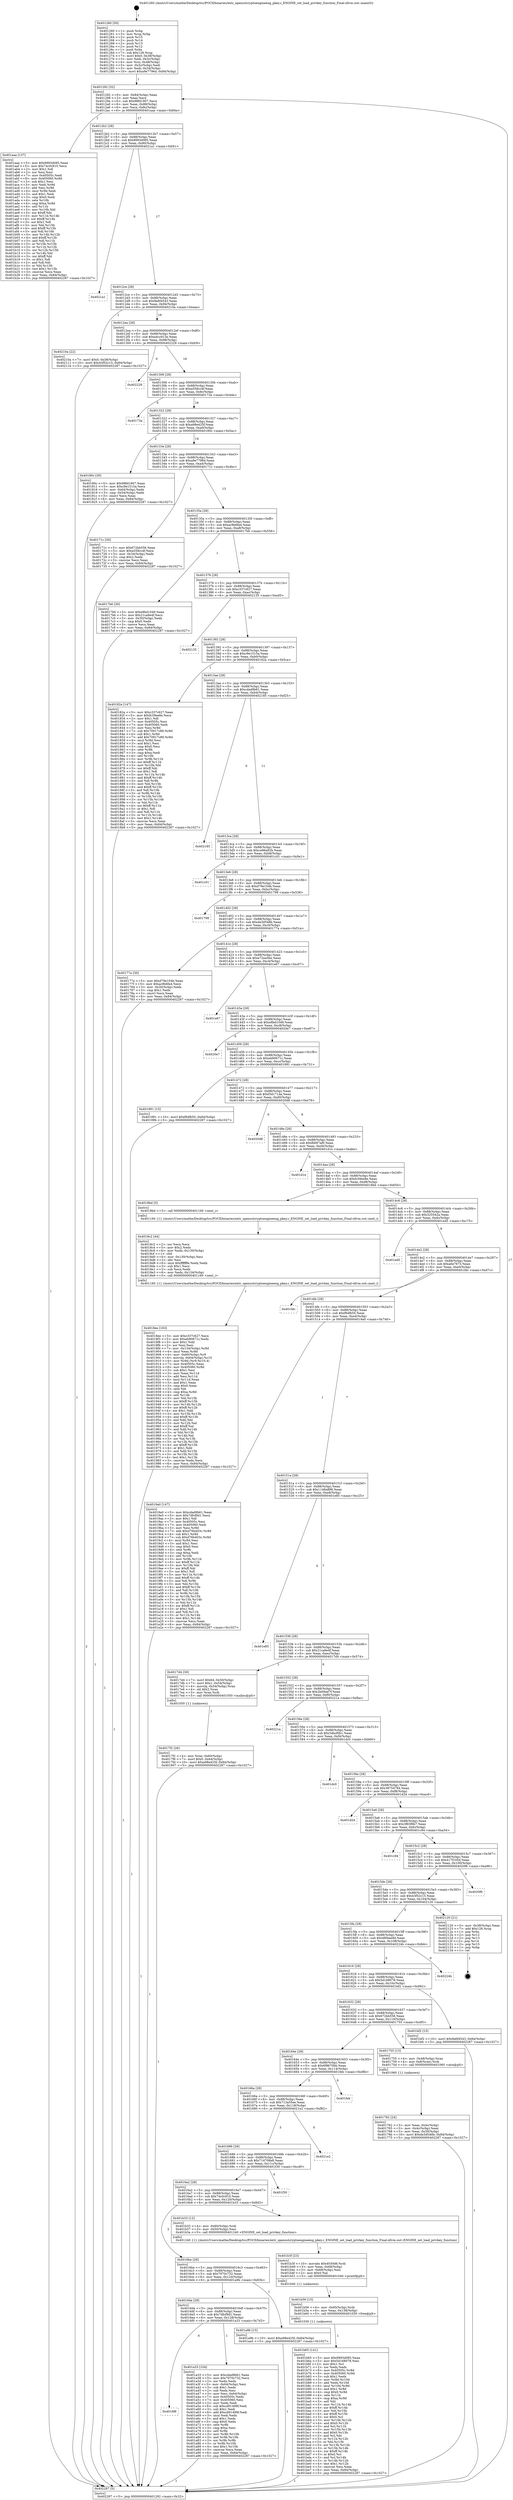 digraph "0x401260" {
  label = "0x401260 (/mnt/c/Users/mathe/Desktop/tcc/POCII/binaries/extr_opensslcryptoengineeng_pkey.c_ENGINE_set_load_privkey_function_Final-ollvm.out::main(0))"
  labelloc = "t"
  node[shape=record]

  Entry [label="",width=0.3,height=0.3,shape=circle,fillcolor=black,style=filled]
  "0x401292" [label="{
     0x401292 [32]\l
     | [instrs]\l
     &nbsp;&nbsp;0x401292 \<+6\>: mov -0x84(%rbp),%eax\l
     &nbsp;&nbsp;0x401298 \<+2\>: mov %eax,%ecx\l
     &nbsp;&nbsp;0x40129a \<+6\>: sub $0x98fd1907,%ecx\l
     &nbsp;&nbsp;0x4012a0 \<+6\>: mov %eax,-0x88(%rbp)\l
     &nbsp;&nbsp;0x4012a6 \<+6\>: mov %ecx,-0x8c(%rbp)\l
     &nbsp;&nbsp;0x4012ac \<+6\>: je 0000000000401aaa \<main+0x84a\>\l
  }"]
  "0x401aaa" [label="{
     0x401aaa [137]\l
     | [instrs]\l
     &nbsp;&nbsp;0x401aaa \<+5\>: mov $0x9993d085,%eax\l
     &nbsp;&nbsp;0x401aaf \<+5\>: mov $0x74c0c910,%ecx\l
     &nbsp;&nbsp;0x401ab4 \<+2\>: mov $0x1,%dl\l
     &nbsp;&nbsp;0x401ab6 \<+2\>: xor %esi,%esi\l
     &nbsp;&nbsp;0x401ab8 \<+7\>: mov 0x40505c,%edi\l
     &nbsp;&nbsp;0x401abf \<+8\>: mov 0x405060,%r8d\l
     &nbsp;&nbsp;0x401ac7 \<+3\>: sub $0x1,%esi\l
     &nbsp;&nbsp;0x401aca \<+3\>: mov %edi,%r9d\l
     &nbsp;&nbsp;0x401acd \<+3\>: add %esi,%r9d\l
     &nbsp;&nbsp;0x401ad0 \<+4\>: imul %r9d,%edi\l
     &nbsp;&nbsp;0x401ad4 \<+3\>: and $0x1,%edi\l
     &nbsp;&nbsp;0x401ad7 \<+3\>: cmp $0x0,%edi\l
     &nbsp;&nbsp;0x401ada \<+4\>: sete %r10b\l
     &nbsp;&nbsp;0x401ade \<+4\>: cmp $0xa,%r8d\l
     &nbsp;&nbsp;0x401ae2 \<+4\>: setl %r11b\l
     &nbsp;&nbsp;0x401ae6 \<+3\>: mov %r10b,%bl\l
     &nbsp;&nbsp;0x401ae9 \<+3\>: xor $0xff,%bl\l
     &nbsp;&nbsp;0x401aec \<+3\>: mov %r11b,%r14b\l
     &nbsp;&nbsp;0x401aef \<+4\>: xor $0xff,%r14b\l
     &nbsp;&nbsp;0x401af3 \<+3\>: xor $0x1,%dl\l
     &nbsp;&nbsp;0x401af6 \<+3\>: mov %bl,%r15b\l
     &nbsp;&nbsp;0x401af9 \<+4\>: and $0xff,%r15b\l
     &nbsp;&nbsp;0x401afd \<+3\>: and %dl,%r10b\l
     &nbsp;&nbsp;0x401b00 \<+3\>: mov %r14b,%r12b\l
     &nbsp;&nbsp;0x401b03 \<+4\>: and $0xff,%r12b\l
     &nbsp;&nbsp;0x401b07 \<+3\>: and %dl,%r11b\l
     &nbsp;&nbsp;0x401b0a \<+3\>: or %r10b,%r15b\l
     &nbsp;&nbsp;0x401b0d \<+3\>: or %r11b,%r12b\l
     &nbsp;&nbsp;0x401b10 \<+3\>: xor %r12b,%r15b\l
     &nbsp;&nbsp;0x401b13 \<+3\>: or %r14b,%bl\l
     &nbsp;&nbsp;0x401b16 \<+3\>: xor $0xff,%bl\l
     &nbsp;&nbsp;0x401b19 \<+3\>: or $0x1,%dl\l
     &nbsp;&nbsp;0x401b1c \<+2\>: and %dl,%bl\l
     &nbsp;&nbsp;0x401b1e \<+3\>: or %bl,%r15b\l
     &nbsp;&nbsp;0x401b21 \<+4\>: test $0x1,%r15b\l
     &nbsp;&nbsp;0x401b25 \<+3\>: cmovne %ecx,%eax\l
     &nbsp;&nbsp;0x401b28 \<+6\>: mov %eax,-0x84(%rbp)\l
     &nbsp;&nbsp;0x401b2e \<+5\>: jmp 0000000000402287 \<main+0x1027\>\l
  }"]
  "0x4012b2" [label="{
     0x4012b2 [28]\l
     | [instrs]\l
     &nbsp;&nbsp;0x4012b2 \<+5\>: jmp 00000000004012b7 \<main+0x57\>\l
     &nbsp;&nbsp;0x4012b7 \<+6\>: mov -0x88(%rbp),%eax\l
     &nbsp;&nbsp;0x4012bd \<+5\>: sub $0x9993d085,%eax\l
     &nbsp;&nbsp;0x4012c2 \<+6\>: mov %eax,-0x90(%rbp)\l
     &nbsp;&nbsp;0x4012c8 \<+6\>: je 00000000004021a1 \<main+0xf41\>\l
  }"]
  Exit [label="",width=0.3,height=0.3,shape=circle,fillcolor=black,style=filled,peripheries=2]
  "0x4021a1" [label="{
     0x4021a1\l
  }", style=dashed]
  "0x4012ce" [label="{
     0x4012ce [28]\l
     | [instrs]\l
     &nbsp;&nbsp;0x4012ce \<+5\>: jmp 00000000004012d3 \<main+0x73\>\l
     &nbsp;&nbsp;0x4012d3 \<+6\>: mov -0x88(%rbp),%eax\l
     &nbsp;&nbsp;0x4012d9 \<+5\>: sub $0x9a6f4543,%eax\l
     &nbsp;&nbsp;0x4012de \<+6\>: mov %eax,-0x94(%rbp)\l
     &nbsp;&nbsp;0x4012e4 \<+6\>: je 000000000040210a \<main+0xeaa\>\l
  }"]
  "0x401b65" [label="{
     0x401b65 [141]\l
     | [instrs]\l
     &nbsp;&nbsp;0x401b65 \<+5\>: mov $0x9993d085,%eax\l
     &nbsp;&nbsp;0x401b6a \<+5\>: mov $0x5d168078,%esi\l
     &nbsp;&nbsp;0x401b6f \<+2\>: mov $0x1,%cl\l
     &nbsp;&nbsp;0x401b71 \<+2\>: xor %edx,%edx\l
     &nbsp;&nbsp;0x401b73 \<+8\>: mov 0x40505c,%r8d\l
     &nbsp;&nbsp;0x401b7b \<+8\>: mov 0x405060,%r9d\l
     &nbsp;&nbsp;0x401b83 \<+3\>: sub $0x1,%edx\l
     &nbsp;&nbsp;0x401b86 \<+3\>: mov %r8d,%r10d\l
     &nbsp;&nbsp;0x401b89 \<+3\>: add %edx,%r10d\l
     &nbsp;&nbsp;0x401b8c \<+4\>: imul %r10d,%r8d\l
     &nbsp;&nbsp;0x401b90 \<+4\>: and $0x1,%r8d\l
     &nbsp;&nbsp;0x401b94 \<+4\>: cmp $0x0,%r8d\l
     &nbsp;&nbsp;0x401b98 \<+4\>: sete %r11b\l
     &nbsp;&nbsp;0x401b9c \<+4\>: cmp $0xa,%r9d\l
     &nbsp;&nbsp;0x401ba0 \<+3\>: setl %bl\l
     &nbsp;&nbsp;0x401ba3 \<+3\>: mov %r11b,%r14b\l
     &nbsp;&nbsp;0x401ba6 \<+4\>: xor $0xff,%r14b\l
     &nbsp;&nbsp;0x401baa \<+3\>: mov %bl,%r15b\l
     &nbsp;&nbsp;0x401bad \<+4\>: xor $0xff,%r15b\l
     &nbsp;&nbsp;0x401bb1 \<+3\>: xor $0x0,%cl\l
     &nbsp;&nbsp;0x401bb4 \<+3\>: mov %r14b,%r12b\l
     &nbsp;&nbsp;0x401bb7 \<+4\>: and $0x0,%r12b\l
     &nbsp;&nbsp;0x401bbb \<+3\>: and %cl,%r11b\l
     &nbsp;&nbsp;0x401bbe \<+3\>: mov %r15b,%r13b\l
     &nbsp;&nbsp;0x401bc1 \<+4\>: and $0x0,%r13b\l
     &nbsp;&nbsp;0x401bc5 \<+2\>: and %cl,%bl\l
     &nbsp;&nbsp;0x401bc7 \<+3\>: or %r11b,%r12b\l
     &nbsp;&nbsp;0x401bca \<+3\>: or %bl,%r13b\l
     &nbsp;&nbsp;0x401bcd \<+3\>: xor %r13b,%r12b\l
     &nbsp;&nbsp;0x401bd0 \<+3\>: or %r15b,%r14b\l
     &nbsp;&nbsp;0x401bd3 \<+4\>: xor $0xff,%r14b\l
     &nbsp;&nbsp;0x401bd7 \<+3\>: or $0x0,%cl\l
     &nbsp;&nbsp;0x401bda \<+3\>: and %cl,%r14b\l
     &nbsp;&nbsp;0x401bdd \<+3\>: or %r14b,%r12b\l
     &nbsp;&nbsp;0x401be0 \<+4\>: test $0x1,%r12b\l
     &nbsp;&nbsp;0x401be4 \<+3\>: cmovne %esi,%eax\l
     &nbsp;&nbsp;0x401be7 \<+6\>: mov %eax,-0x84(%rbp)\l
     &nbsp;&nbsp;0x401bed \<+5\>: jmp 0000000000402287 \<main+0x1027\>\l
  }"]
  "0x40210a" [label="{
     0x40210a [22]\l
     | [instrs]\l
     &nbsp;&nbsp;0x40210a \<+7\>: movl $0x0,-0x38(%rbp)\l
     &nbsp;&nbsp;0x402111 \<+10\>: movl $0x43f52c15,-0x84(%rbp)\l
     &nbsp;&nbsp;0x40211b \<+5\>: jmp 0000000000402287 \<main+0x1027\>\l
  }"]
  "0x4012ea" [label="{
     0x4012ea [28]\l
     | [instrs]\l
     &nbsp;&nbsp;0x4012ea \<+5\>: jmp 00000000004012ef \<main+0x8f\>\l
     &nbsp;&nbsp;0x4012ef \<+6\>: mov -0x88(%rbp),%eax\l
     &nbsp;&nbsp;0x4012f5 \<+5\>: sub $0xa4cc913e,%eax\l
     &nbsp;&nbsp;0x4012fa \<+6\>: mov %eax,-0x98(%rbp)\l
     &nbsp;&nbsp;0x401300 \<+6\>: je 0000000000402229 \<main+0xfc9\>\l
  }"]
  "0x401b56" [label="{
     0x401b56 [15]\l
     | [instrs]\l
     &nbsp;&nbsp;0x401b56 \<+4\>: mov -0x60(%rbp),%rdi\l
     &nbsp;&nbsp;0x401b5a \<+6\>: mov %eax,-0x138(%rbp)\l
     &nbsp;&nbsp;0x401b60 \<+5\>: call 0000000000401030 \<free@plt\>\l
     | [calls]\l
     &nbsp;&nbsp;0x401030 \{1\} (unknown)\l
  }"]
  "0x402229" [label="{
     0x402229\l
  }", style=dashed]
  "0x401306" [label="{
     0x401306 [28]\l
     | [instrs]\l
     &nbsp;&nbsp;0x401306 \<+5\>: jmp 000000000040130b \<main+0xab\>\l
     &nbsp;&nbsp;0x40130b \<+6\>: mov -0x88(%rbp),%eax\l
     &nbsp;&nbsp;0x401311 \<+5\>: sub $0xa558cc4f,%eax\l
     &nbsp;&nbsp;0x401316 \<+6\>: mov %eax,-0x9c(%rbp)\l
     &nbsp;&nbsp;0x40131c \<+6\>: je 000000000040173a \<main+0x4da\>\l
  }"]
  "0x401b3f" [label="{
     0x401b3f [23]\l
     | [instrs]\l
     &nbsp;&nbsp;0x401b3f \<+10\>: movabs $0x4030d6,%rdi\l
     &nbsp;&nbsp;0x401b49 \<+3\>: mov %eax,-0x68(%rbp)\l
     &nbsp;&nbsp;0x401b4c \<+3\>: mov -0x68(%rbp),%esi\l
     &nbsp;&nbsp;0x401b4f \<+2\>: mov $0x0,%al\l
     &nbsp;&nbsp;0x401b51 \<+5\>: call 0000000000401040 \<printf@plt\>\l
     | [calls]\l
     &nbsp;&nbsp;0x401040 \{1\} (unknown)\l
  }"]
  "0x40173a" [label="{
     0x40173a\l
  }", style=dashed]
  "0x401322" [label="{
     0x401322 [28]\l
     | [instrs]\l
     &nbsp;&nbsp;0x401322 \<+5\>: jmp 0000000000401327 \<main+0xc7\>\l
     &nbsp;&nbsp;0x401327 \<+6\>: mov -0x88(%rbp),%eax\l
     &nbsp;&nbsp;0x40132d \<+5\>: sub $0xa98e425f,%eax\l
     &nbsp;&nbsp;0x401332 \<+6\>: mov %eax,-0xa0(%rbp)\l
     &nbsp;&nbsp;0x401338 \<+6\>: je 000000000040180c \<main+0x5ac\>\l
  }"]
  "0x4016f6" [label="{
     0x4016f6\l
  }", style=dashed]
  "0x40180c" [label="{
     0x40180c [30]\l
     | [instrs]\l
     &nbsp;&nbsp;0x40180c \<+5\>: mov $0x98fd1907,%eax\l
     &nbsp;&nbsp;0x401811 \<+5\>: mov $0xc9e1515a,%ecx\l
     &nbsp;&nbsp;0x401816 \<+3\>: mov -0x64(%rbp),%edx\l
     &nbsp;&nbsp;0x401819 \<+3\>: cmp -0x54(%rbp),%edx\l
     &nbsp;&nbsp;0x40181c \<+3\>: cmovl %ecx,%eax\l
     &nbsp;&nbsp;0x40181f \<+6\>: mov %eax,-0x84(%rbp)\l
     &nbsp;&nbsp;0x401825 \<+5\>: jmp 0000000000402287 \<main+0x1027\>\l
  }"]
  "0x40133e" [label="{
     0x40133e [28]\l
     | [instrs]\l
     &nbsp;&nbsp;0x40133e \<+5\>: jmp 0000000000401343 \<main+0xe3\>\l
     &nbsp;&nbsp;0x401343 \<+6\>: mov -0x88(%rbp),%eax\l
     &nbsp;&nbsp;0x401349 \<+5\>: sub $0xa9e7796d,%eax\l
     &nbsp;&nbsp;0x40134e \<+6\>: mov %eax,-0xa4(%rbp)\l
     &nbsp;&nbsp;0x401354 \<+6\>: je 000000000040171c \<main+0x4bc\>\l
  }"]
  "0x401a33" [label="{
     0x401a33 [104]\l
     | [instrs]\l
     &nbsp;&nbsp;0x401a33 \<+5\>: mov $0xcdad9b61,%eax\l
     &nbsp;&nbsp;0x401a38 \<+5\>: mov $0x7970c732,%ecx\l
     &nbsp;&nbsp;0x401a3d \<+2\>: xor %edx,%edx\l
     &nbsp;&nbsp;0x401a3f \<+3\>: mov -0x64(%rbp),%esi\l
     &nbsp;&nbsp;0x401a42 \<+3\>: sub $0x1,%edx\l
     &nbsp;&nbsp;0x401a45 \<+2\>: sub %edx,%esi\l
     &nbsp;&nbsp;0x401a47 \<+3\>: mov %esi,-0x64(%rbp)\l
     &nbsp;&nbsp;0x401a4a \<+7\>: mov 0x40505c,%edx\l
     &nbsp;&nbsp;0x401a51 \<+7\>: mov 0x405060,%esi\l
     &nbsp;&nbsp;0x401a58 \<+2\>: mov %edx,%edi\l
     &nbsp;&nbsp;0x401a5a \<+6\>: sub $0xcd91499f,%edi\l
     &nbsp;&nbsp;0x401a60 \<+3\>: sub $0x1,%edi\l
     &nbsp;&nbsp;0x401a63 \<+6\>: add $0xcd91499f,%edi\l
     &nbsp;&nbsp;0x401a69 \<+3\>: imul %edi,%edx\l
     &nbsp;&nbsp;0x401a6c \<+3\>: and $0x1,%edx\l
     &nbsp;&nbsp;0x401a6f \<+3\>: cmp $0x0,%edx\l
     &nbsp;&nbsp;0x401a72 \<+4\>: sete %r8b\l
     &nbsp;&nbsp;0x401a76 \<+3\>: cmp $0xa,%esi\l
     &nbsp;&nbsp;0x401a79 \<+4\>: setl %r9b\l
     &nbsp;&nbsp;0x401a7d \<+3\>: mov %r8b,%r10b\l
     &nbsp;&nbsp;0x401a80 \<+3\>: and %r9b,%r10b\l
     &nbsp;&nbsp;0x401a83 \<+3\>: xor %r9b,%r8b\l
     &nbsp;&nbsp;0x401a86 \<+3\>: or %r8b,%r10b\l
     &nbsp;&nbsp;0x401a89 \<+4\>: test $0x1,%r10b\l
     &nbsp;&nbsp;0x401a8d \<+3\>: cmovne %ecx,%eax\l
     &nbsp;&nbsp;0x401a90 \<+6\>: mov %eax,-0x84(%rbp)\l
     &nbsp;&nbsp;0x401a96 \<+5\>: jmp 0000000000402287 \<main+0x1027\>\l
  }"]
  "0x40171c" [label="{
     0x40171c [30]\l
     | [instrs]\l
     &nbsp;&nbsp;0x40171c \<+5\>: mov $0x672bb556,%eax\l
     &nbsp;&nbsp;0x401721 \<+5\>: mov $0xa558cc4f,%ecx\l
     &nbsp;&nbsp;0x401726 \<+3\>: mov -0x34(%rbp),%edx\l
     &nbsp;&nbsp;0x401729 \<+3\>: cmp $0x2,%edx\l
     &nbsp;&nbsp;0x40172c \<+3\>: cmovne %ecx,%eax\l
     &nbsp;&nbsp;0x40172f \<+6\>: mov %eax,-0x84(%rbp)\l
     &nbsp;&nbsp;0x401735 \<+5\>: jmp 0000000000402287 \<main+0x1027\>\l
  }"]
  "0x40135a" [label="{
     0x40135a [28]\l
     | [instrs]\l
     &nbsp;&nbsp;0x40135a \<+5\>: jmp 000000000040135f \<main+0xff\>\l
     &nbsp;&nbsp;0x40135f \<+6\>: mov -0x88(%rbp),%eax\l
     &nbsp;&nbsp;0x401365 \<+5\>: sub $0xac9b6fa4,%eax\l
     &nbsp;&nbsp;0x40136a \<+6\>: mov %eax,-0xa8(%rbp)\l
     &nbsp;&nbsp;0x401370 \<+6\>: je 00000000004017b6 \<main+0x556\>\l
  }"]
  "0x402287" [label="{
     0x402287 [5]\l
     | [instrs]\l
     &nbsp;&nbsp;0x402287 \<+5\>: jmp 0000000000401292 \<main+0x32\>\l
  }"]
  "0x401260" [label="{
     0x401260 [50]\l
     | [instrs]\l
     &nbsp;&nbsp;0x401260 \<+1\>: push %rbp\l
     &nbsp;&nbsp;0x401261 \<+3\>: mov %rsp,%rbp\l
     &nbsp;&nbsp;0x401264 \<+2\>: push %r15\l
     &nbsp;&nbsp;0x401266 \<+2\>: push %r14\l
     &nbsp;&nbsp;0x401268 \<+2\>: push %r13\l
     &nbsp;&nbsp;0x40126a \<+2\>: push %r12\l
     &nbsp;&nbsp;0x40126c \<+1\>: push %rbx\l
     &nbsp;&nbsp;0x40126d \<+7\>: sub $0x128,%rsp\l
     &nbsp;&nbsp;0x401274 \<+7\>: movl $0x0,-0x38(%rbp)\l
     &nbsp;&nbsp;0x40127b \<+3\>: mov %edi,-0x3c(%rbp)\l
     &nbsp;&nbsp;0x40127e \<+4\>: mov %rsi,-0x48(%rbp)\l
     &nbsp;&nbsp;0x401282 \<+3\>: mov -0x3c(%rbp),%edi\l
     &nbsp;&nbsp;0x401285 \<+3\>: mov %edi,-0x34(%rbp)\l
     &nbsp;&nbsp;0x401288 \<+10\>: movl $0xa9e7796d,-0x84(%rbp)\l
  }"]
  "0x4016da" [label="{
     0x4016da [28]\l
     | [instrs]\l
     &nbsp;&nbsp;0x4016da \<+5\>: jmp 00000000004016df \<main+0x47f\>\l
     &nbsp;&nbsp;0x4016df \<+6\>: mov -0x88(%rbp),%eax\l
     &nbsp;&nbsp;0x4016e5 \<+5\>: sub $0x7dfcf9d1,%eax\l
     &nbsp;&nbsp;0x4016ea \<+6\>: mov %eax,-0x128(%rbp)\l
     &nbsp;&nbsp;0x4016f0 \<+6\>: je 0000000000401a33 \<main+0x7d3\>\l
  }"]
  "0x4017b6" [label="{
     0x4017b6 [30]\l
     | [instrs]\l
     &nbsp;&nbsp;0x4017b6 \<+5\>: mov $0xe8bd1049,%eax\l
     &nbsp;&nbsp;0x4017bb \<+5\>: mov $0x21ca9e4f,%ecx\l
     &nbsp;&nbsp;0x4017c0 \<+3\>: mov -0x30(%rbp),%edx\l
     &nbsp;&nbsp;0x4017c3 \<+3\>: cmp $0x0,%edx\l
     &nbsp;&nbsp;0x4017c6 \<+3\>: cmove %ecx,%eax\l
     &nbsp;&nbsp;0x4017c9 \<+6\>: mov %eax,-0x84(%rbp)\l
     &nbsp;&nbsp;0x4017cf \<+5\>: jmp 0000000000402287 \<main+0x1027\>\l
  }"]
  "0x401376" [label="{
     0x401376 [28]\l
     | [instrs]\l
     &nbsp;&nbsp;0x401376 \<+5\>: jmp 000000000040137b \<main+0x11b\>\l
     &nbsp;&nbsp;0x40137b \<+6\>: mov -0x88(%rbp),%eax\l
     &nbsp;&nbsp;0x401381 \<+5\>: sub $0xc337c627,%eax\l
     &nbsp;&nbsp;0x401386 \<+6\>: mov %eax,-0xac(%rbp)\l
     &nbsp;&nbsp;0x40138c \<+6\>: je 0000000000402135 \<main+0xed5\>\l
  }"]
  "0x401a9b" [label="{
     0x401a9b [15]\l
     | [instrs]\l
     &nbsp;&nbsp;0x401a9b \<+10\>: movl $0xa98e425f,-0x84(%rbp)\l
     &nbsp;&nbsp;0x401aa5 \<+5\>: jmp 0000000000402287 \<main+0x1027\>\l
  }"]
  "0x402135" [label="{
     0x402135\l
  }", style=dashed]
  "0x401392" [label="{
     0x401392 [28]\l
     | [instrs]\l
     &nbsp;&nbsp;0x401392 \<+5\>: jmp 0000000000401397 \<main+0x137\>\l
     &nbsp;&nbsp;0x401397 \<+6\>: mov -0x88(%rbp),%eax\l
     &nbsp;&nbsp;0x40139d \<+5\>: sub $0xc9e1515a,%eax\l
     &nbsp;&nbsp;0x4013a2 \<+6\>: mov %eax,-0xb0(%rbp)\l
     &nbsp;&nbsp;0x4013a8 \<+6\>: je 000000000040182a \<main+0x5ca\>\l
  }"]
  "0x4016be" [label="{
     0x4016be [28]\l
     | [instrs]\l
     &nbsp;&nbsp;0x4016be \<+5\>: jmp 00000000004016c3 \<main+0x463\>\l
     &nbsp;&nbsp;0x4016c3 \<+6\>: mov -0x88(%rbp),%eax\l
     &nbsp;&nbsp;0x4016c9 \<+5\>: sub $0x7970c732,%eax\l
     &nbsp;&nbsp;0x4016ce \<+6\>: mov %eax,-0x124(%rbp)\l
     &nbsp;&nbsp;0x4016d4 \<+6\>: je 0000000000401a9b \<main+0x83b\>\l
  }"]
  "0x40182a" [label="{
     0x40182a [147]\l
     | [instrs]\l
     &nbsp;&nbsp;0x40182a \<+5\>: mov $0xc337c627,%eax\l
     &nbsp;&nbsp;0x40182f \<+5\>: mov $0xfc39ee8e,%ecx\l
     &nbsp;&nbsp;0x401834 \<+2\>: mov $0x1,%dl\l
     &nbsp;&nbsp;0x401836 \<+7\>: mov 0x40505c,%esi\l
     &nbsp;&nbsp;0x40183d \<+7\>: mov 0x405060,%edi\l
     &nbsp;&nbsp;0x401844 \<+3\>: mov %esi,%r8d\l
     &nbsp;&nbsp;0x401847 \<+7\>: sub $0x70917c89,%r8d\l
     &nbsp;&nbsp;0x40184e \<+4\>: sub $0x1,%r8d\l
     &nbsp;&nbsp;0x401852 \<+7\>: add $0x70917c89,%r8d\l
     &nbsp;&nbsp;0x401859 \<+4\>: imul %r8d,%esi\l
     &nbsp;&nbsp;0x40185d \<+3\>: and $0x1,%esi\l
     &nbsp;&nbsp;0x401860 \<+3\>: cmp $0x0,%esi\l
     &nbsp;&nbsp;0x401863 \<+4\>: sete %r9b\l
     &nbsp;&nbsp;0x401867 \<+3\>: cmp $0xa,%edi\l
     &nbsp;&nbsp;0x40186a \<+4\>: setl %r10b\l
     &nbsp;&nbsp;0x40186e \<+3\>: mov %r9b,%r11b\l
     &nbsp;&nbsp;0x401871 \<+4\>: xor $0xff,%r11b\l
     &nbsp;&nbsp;0x401875 \<+3\>: mov %r10b,%bl\l
     &nbsp;&nbsp;0x401878 \<+3\>: xor $0xff,%bl\l
     &nbsp;&nbsp;0x40187b \<+3\>: xor $0x1,%dl\l
     &nbsp;&nbsp;0x40187e \<+3\>: mov %r11b,%r14b\l
     &nbsp;&nbsp;0x401881 \<+4\>: and $0xff,%r14b\l
     &nbsp;&nbsp;0x401885 \<+3\>: and %dl,%r9b\l
     &nbsp;&nbsp;0x401888 \<+3\>: mov %bl,%r15b\l
     &nbsp;&nbsp;0x40188b \<+4\>: and $0xff,%r15b\l
     &nbsp;&nbsp;0x40188f \<+3\>: and %dl,%r10b\l
     &nbsp;&nbsp;0x401892 \<+3\>: or %r9b,%r14b\l
     &nbsp;&nbsp;0x401895 \<+3\>: or %r10b,%r15b\l
     &nbsp;&nbsp;0x401898 \<+3\>: xor %r15b,%r14b\l
     &nbsp;&nbsp;0x40189b \<+3\>: or %bl,%r11b\l
     &nbsp;&nbsp;0x40189e \<+4\>: xor $0xff,%r11b\l
     &nbsp;&nbsp;0x4018a2 \<+3\>: or $0x1,%dl\l
     &nbsp;&nbsp;0x4018a5 \<+3\>: and %dl,%r11b\l
     &nbsp;&nbsp;0x4018a8 \<+3\>: or %r11b,%r14b\l
     &nbsp;&nbsp;0x4018ab \<+4\>: test $0x1,%r14b\l
     &nbsp;&nbsp;0x4018af \<+3\>: cmovne %ecx,%eax\l
     &nbsp;&nbsp;0x4018b2 \<+6\>: mov %eax,-0x84(%rbp)\l
     &nbsp;&nbsp;0x4018b8 \<+5\>: jmp 0000000000402287 \<main+0x1027\>\l
  }"]
  "0x4013ae" [label="{
     0x4013ae [28]\l
     | [instrs]\l
     &nbsp;&nbsp;0x4013ae \<+5\>: jmp 00000000004013b3 \<main+0x153\>\l
     &nbsp;&nbsp;0x4013b3 \<+6\>: mov -0x88(%rbp),%eax\l
     &nbsp;&nbsp;0x4013b9 \<+5\>: sub $0xcdad9b61,%eax\l
     &nbsp;&nbsp;0x4013be \<+6\>: mov %eax,-0xb4(%rbp)\l
     &nbsp;&nbsp;0x4013c4 \<+6\>: je 0000000000402185 \<main+0xf25\>\l
  }"]
  "0x401b33" [label="{
     0x401b33 [12]\l
     | [instrs]\l
     &nbsp;&nbsp;0x401b33 \<+4\>: mov -0x60(%rbp),%rdi\l
     &nbsp;&nbsp;0x401b37 \<+3\>: mov -0x50(%rbp),%esi\l
     &nbsp;&nbsp;0x401b3a \<+5\>: call 0000000000401240 \<ENGINE_set_load_privkey_function\>\l
     | [calls]\l
     &nbsp;&nbsp;0x401240 \{1\} (/mnt/c/Users/mathe/Desktop/tcc/POCII/binaries/extr_opensslcryptoengineeng_pkey.c_ENGINE_set_load_privkey_function_Final-ollvm.out::ENGINE_set_load_privkey_function)\l
  }"]
  "0x402185" [label="{
     0x402185\l
  }", style=dashed]
  "0x4013ca" [label="{
     0x4013ca [28]\l
     | [instrs]\l
     &nbsp;&nbsp;0x4013ca \<+5\>: jmp 00000000004013cf \<main+0x16f\>\l
     &nbsp;&nbsp;0x4013cf \<+6\>: mov -0x88(%rbp),%eax\l
     &nbsp;&nbsp;0x4013d5 \<+5\>: sub $0xce86a92b,%eax\l
     &nbsp;&nbsp;0x4013da \<+6\>: mov %eax,-0xb8(%rbp)\l
     &nbsp;&nbsp;0x4013e0 \<+6\>: je 0000000000401c01 \<main+0x9a1\>\l
  }"]
  "0x4016a2" [label="{
     0x4016a2 [28]\l
     | [instrs]\l
     &nbsp;&nbsp;0x4016a2 \<+5\>: jmp 00000000004016a7 \<main+0x447\>\l
     &nbsp;&nbsp;0x4016a7 \<+6\>: mov -0x88(%rbp),%eax\l
     &nbsp;&nbsp;0x4016ad \<+5\>: sub $0x74c0c910,%eax\l
     &nbsp;&nbsp;0x4016b2 \<+6\>: mov %eax,-0x120(%rbp)\l
     &nbsp;&nbsp;0x4016b8 \<+6\>: je 0000000000401b33 \<main+0x8d3\>\l
  }"]
  "0x401c01" [label="{
     0x401c01\l
  }", style=dashed]
  "0x4013e6" [label="{
     0x4013e6 [28]\l
     | [instrs]\l
     &nbsp;&nbsp;0x4013e6 \<+5\>: jmp 00000000004013eb \<main+0x18b\>\l
     &nbsp;&nbsp;0x4013eb \<+6\>: mov -0x88(%rbp),%eax\l
     &nbsp;&nbsp;0x4013f1 \<+5\>: sub $0xd79e104b,%eax\l
     &nbsp;&nbsp;0x4013f6 \<+6\>: mov %eax,-0xbc(%rbp)\l
     &nbsp;&nbsp;0x4013fc \<+6\>: je 0000000000401798 \<main+0x538\>\l
  }"]
  "0x401f30" [label="{
     0x401f30\l
  }", style=dashed]
  "0x401798" [label="{
     0x401798\l
  }", style=dashed]
  "0x401402" [label="{
     0x401402 [28]\l
     | [instrs]\l
     &nbsp;&nbsp;0x401402 \<+5\>: jmp 0000000000401407 \<main+0x1a7\>\l
     &nbsp;&nbsp;0x401407 \<+6\>: mov -0x88(%rbp),%eax\l
     &nbsp;&nbsp;0x40140d \<+5\>: sub $0xde3d548b,%eax\l
     &nbsp;&nbsp;0x401412 \<+6\>: mov %eax,-0xc0(%rbp)\l
     &nbsp;&nbsp;0x401418 \<+6\>: je 000000000040177a \<main+0x51a\>\l
  }"]
  "0x401686" [label="{
     0x401686 [28]\l
     | [instrs]\l
     &nbsp;&nbsp;0x401686 \<+5\>: jmp 000000000040168b \<main+0x42b\>\l
     &nbsp;&nbsp;0x40168b \<+6\>: mov -0x88(%rbp),%eax\l
     &nbsp;&nbsp;0x401691 \<+5\>: sub $0x714708a8,%eax\l
     &nbsp;&nbsp;0x401696 \<+6\>: mov %eax,-0x11c(%rbp)\l
     &nbsp;&nbsp;0x40169c \<+6\>: je 0000000000401f30 \<main+0xcd0\>\l
  }"]
  "0x40177a" [label="{
     0x40177a [30]\l
     | [instrs]\l
     &nbsp;&nbsp;0x40177a \<+5\>: mov $0xd79e104b,%eax\l
     &nbsp;&nbsp;0x40177f \<+5\>: mov $0xac9b6fa4,%ecx\l
     &nbsp;&nbsp;0x401784 \<+3\>: mov -0x30(%rbp),%edx\l
     &nbsp;&nbsp;0x401787 \<+3\>: cmp $0x1,%edx\l
     &nbsp;&nbsp;0x40178a \<+3\>: cmovl %ecx,%eax\l
     &nbsp;&nbsp;0x40178d \<+6\>: mov %eax,-0x84(%rbp)\l
     &nbsp;&nbsp;0x401793 \<+5\>: jmp 0000000000402287 \<main+0x1027\>\l
  }"]
  "0x40141e" [label="{
     0x40141e [28]\l
     | [instrs]\l
     &nbsp;&nbsp;0x40141e \<+5\>: jmp 0000000000401423 \<main+0x1c3\>\l
     &nbsp;&nbsp;0x401423 \<+6\>: mov -0x88(%rbp),%eax\l
     &nbsp;&nbsp;0x401429 \<+5\>: sub $0xe72ea5be,%eax\l
     &nbsp;&nbsp;0x40142e \<+6\>: mov %eax,-0xc4(%rbp)\l
     &nbsp;&nbsp;0x401434 \<+6\>: je 0000000000401e67 \<main+0xc07\>\l
  }"]
  "0x4021e2" [label="{
     0x4021e2\l
  }", style=dashed]
  "0x401e67" [label="{
     0x401e67\l
  }", style=dashed]
  "0x40143a" [label="{
     0x40143a [28]\l
     | [instrs]\l
     &nbsp;&nbsp;0x40143a \<+5\>: jmp 000000000040143f \<main+0x1df\>\l
     &nbsp;&nbsp;0x40143f \<+6\>: mov -0x88(%rbp),%eax\l
     &nbsp;&nbsp;0x401445 \<+5\>: sub $0xe8bd1049,%eax\l
     &nbsp;&nbsp;0x40144a \<+6\>: mov %eax,-0xc8(%rbp)\l
     &nbsp;&nbsp;0x401450 \<+6\>: je 00000000004020e7 \<main+0xe87\>\l
  }"]
  "0x40166a" [label="{
     0x40166a [28]\l
     | [instrs]\l
     &nbsp;&nbsp;0x40166a \<+5\>: jmp 000000000040166f \<main+0x40f\>\l
     &nbsp;&nbsp;0x40166f \<+6\>: mov -0x88(%rbp),%eax\l
     &nbsp;&nbsp;0x401675 \<+5\>: sub $0x713a55ee,%eax\l
     &nbsp;&nbsp;0x40167a \<+6\>: mov %eax,-0x118(%rbp)\l
     &nbsp;&nbsp;0x401680 \<+6\>: je 00000000004021e2 \<main+0xf82\>\l
  }"]
  "0x4020e7" [label="{
     0x4020e7\l
  }", style=dashed]
  "0x401456" [label="{
     0x401456 [28]\l
     | [instrs]\l
     &nbsp;&nbsp;0x401456 \<+5\>: jmp 000000000040145b \<main+0x1fb\>\l
     &nbsp;&nbsp;0x40145b \<+6\>: mov -0x88(%rbp),%eax\l
     &nbsp;&nbsp;0x401461 \<+5\>: sub $0xeb90671c,%eax\l
     &nbsp;&nbsp;0x401466 \<+6\>: mov %eax,-0xcc(%rbp)\l
     &nbsp;&nbsp;0x40146c \<+6\>: je 0000000000401991 \<main+0x731\>\l
  }"]
  "0x401feb" [label="{
     0x401feb\l
  }", style=dashed]
  "0x401991" [label="{
     0x401991 [15]\l
     | [instrs]\l
     &nbsp;&nbsp;0x401991 \<+10\>: movl $0xf84fb50,-0x84(%rbp)\l
     &nbsp;&nbsp;0x40199b \<+5\>: jmp 0000000000402287 \<main+0x1027\>\l
  }"]
  "0x401472" [label="{
     0x401472 [28]\l
     | [instrs]\l
     &nbsp;&nbsp;0x401472 \<+5\>: jmp 0000000000401477 \<main+0x217\>\l
     &nbsp;&nbsp;0x401477 \<+6\>: mov -0x88(%rbp),%eax\l
     &nbsp;&nbsp;0x40147d \<+5\>: sub $0xf3d171da,%eax\l
     &nbsp;&nbsp;0x401482 \<+6\>: mov %eax,-0xd0(%rbp)\l
     &nbsp;&nbsp;0x401488 \<+6\>: je 00000000004020d8 \<main+0xe78\>\l
  }"]
  "0x4018ee" [label="{
     0x4018ee [163]\l
     | [instrs]\l
     &nbsp;&nbsp;0x4018ee \<+5\>: mov $0xc337c627,%ecx\l
     &nbsp;&nbsp;0x4018f3 \<+5\>: mov $0xeb90671c,%edx\l
     &nbsp;&nbsp;0x4018f8 \<+3\>: mov $0x1,%dil\l
     &nbsp;&nbsp;0x4018fb \<+2\>: xor %esi,%esi\l
     &nbsp;&nbsp;0x4018fd \<+7\>: mov -0x134(%rbp),%r8d\l
     &nbsp;&nbsp;0x401904 \<+4\>: imul %eax,%r8d\l
     &nbsp;&nbsp;0x401908 \<+4\>: mov -0x60(%rbp),%r9\l
     &nbsp;&nbsp;0x40190c \<+4\>: movslq -0x64(%rbp),%r10\l
     &nbsp;&nbsp;0x401910 \<+4\>: mov %r8d,(%r9,%r10,4)\l
     &nbsp;&nbsp;0x401914 \<+7\>: mov 0x40505c,%eax\l
     &nbsp;&nbsp;0x40191b \<+8\>: mov 0x405060,%r8d\l
     &nbsp;&nbsp;0x401923 \<+3\>: sub $0x1,%esi\l
     &nbsp;&nbsp;0x401926 \<+3\>: mov %eax,%r11d\l
     &nbsp;&nbsp;0x401929 \<+3\>: add %esi,%r11d\l
     &nbsp;&nbsp;0x40192c \<+4\>: imul %r11d,%eax\l
     &nbsp;&nbsp;0x401930 \<+3\>: and $0x1,%eax\l
     &nbsp;&nbsp;0x401933 \<+3\>: cmp $0x0,%eax\l
     &nbsp;&nbsp;0x401936 \<+3\>: sete %bl\l
     &nbsp;&nbsp;0x401939 \<+4\>: cmp $0xa,%r8d\l
     &nbsp;&nbsp;0x40193d \<+4\>: setl %r14b\l
     &nbsp;&nbsp;0x401941 \<+3\>: mov %bl,%r15b\l
     &nbsp;&nbsp;0x401944 \<+4\>: xor $0xff,%r15b\l
     &nbsp;&nbsp;0x401948 \<+3\>: mov %r14b,%r12b\l
     &nbsp;&nbsp;0x40194b \<+4\>: xor $0xff,%r12b\l
     &nbsp;&nbsp;0x40194f \<+4\>: xor $0x1,%dil\l
     &nbsp;&nbsp;0x401953 \<+3\>: mov %r15b,%r13b\l
     &nbsp;&nbsp;0x401956 \<+4\>: and $0xff,%r13b\l
     &nbsp;&nbsp;0x40195a \<+3\>: and %dil,%bl\l
     &nbsp;&nbsp;0x40195d \<+3\>: mov %r12b,%al\l
     &nbsp;&nbsp;0x401960 \<+2\>: and $0xff,%al\l
     &nbsp;&nbsp;0x401962 \<+3\>: and %dil,%r14b\l
     &nbsp;&nbsp;0x401965 \<+3\>: or %bl,%r13b\l
     &nbsp;&nbsp;0x401968 \<+3\>: or %r14b,%al\l
     &nbsp;&nbsp;0x40196b \<+3\>: xor %al,%r13b\l
     &nbsp;&nbsp;0x40196e \<+3\>: or %r12b,%r15b\l
     &nbsp;&nbsp;0x401971 \<+4\>: xor $0xff,%r15b\l
     &nbsp;&nbsp;0x401975 \<+4\>: or $0x1,%dil\l
     &nbsp;&nbsp;0x401979 \<+3\>: and %dil,%r15b\l
     &nbsp;&nbsp;0x40197c \<+3\>: or %r15b,%r13b\l
     &nbsp;&nbsp;0x40197f \<+4\>: test $0x1,%r13b\l
     &nbsp;&nbsp;0x401983 \<+3\>: cmovne %edx,%ecx\l
     &nbsp;&nbsp;0x401986 \<+6\>: mov %ecx,-0x84(%rbp)\l
     &nbsp;&nbsp;0x40198c \<+5\>: jmp 0000000000402287 \<main+0x1027\>\l
  }"]
  "0x4020d8" [label="{
     0x4020d8\l
  }", style=dashed]
  "0x40148e" [label="{
     0x40148e [28]\l
     | [instrs]\l
     &nbsp;&nbsp;0x40148e \<+5\>: jmp 0000000000401493 \<main+0x233\>\l
     &nbsp;&nbsp;0x401493 \<+6\>: mov -0x88(%rbp),%eax\l
     &nbsp;&nbsp;0x401499 \<+5\>: sub $0xfb697af0,%eax\l
     &nbsp;&nbsp;0x40149e \<+6\>: mov %eax,-0xd4(%rbp)\l
     &nbsp;&nbsp;0x4014a4 \<+6\>: je 0000000000401d1e \<main+0xabe\>\l
  }"]
  "0x4018c2" [label="{
     0x4018c2 [44]\l
     | [instrs]\l
     &nbsp;&nbsp;0x4018c2 \<+2\>: xor %ecx,%ecx\l
     &nbsp;&nbsp;0x4018c4 \<+5\>: mov $0x2,%edx\l
     &nbsp;&nbsp;0x4018c9 \<+6\>: mov %edx,-0x130(%rbp)\l
     &nbsp;&nbsp;0x4018cf \<+1\>: cltd\l
     &nbsp;&nbsp;0x4018d0 \<+6\>: mov -0x130(%rbp),%esi\l
     &nbsp;&nbsp;0x4018d6 \<+2\>: idiv %esi\l
     &nbsp;&nbsp;0x4018d8 \<+6\>: imul $0xfffffffe,%edx,%edx\l
     &nbsp;&nbsp;0x4018de \<+3\>: sub $0x1,%ecx\l
     &nbsp;&nbsp;0x4018e1 \<+2\>: sub %ecx,%edx\l
     &nbsp;&nbsp;0x4018e3 \<+6\>: mov %edx,-0x134(%rbp)\l
     &nbsp;&nbsp;0x4018e9 \<+5\>: call 0000000000401160 \<next_i\>\l
     | [calls]\l
     &nbsp;&nbsp;0x401160 \{1\} (/mnt/c/Users/mathe/Desktop/tcc/POCII/binaries/extr_opensslcryptoengineeng_pkey.c_ENGINE_set_load_privkey_function_Final-ollvm.out::next_i)\l
  }"]
  "0x401d1e" [label="{
     0x401d1e\l
  }", style=dashed]
  "0x4014aa" [label="{
     0x4014aa [28]\l
     | [instrs]\l
     &nbsp;&nbsp;0x4014aa \<+5\>: jmp 00000000004014af \<main+0x24f\>\l
     &nbsp;&nbsp;0x4014af \<+6\>: mov -0x88(%rbp),%eax\l
     &nbsp;&nbsp;0x4014b5 \<+5\>: sub $0xfc39ee8e,%eax\l
     &nbsp;&nbsp;0x4014ba \<+6\>: mov %eax,-0xd8(%rbp)\l
     &nbsp;&nbsp;0x4014c0 \<+6\>: je 00000000004018bd \<main+0x65d\>\l
  }"]
  "0x4017f2" [label="{
     0x4017f2 [26]\l
     | [instrs]\l
     &nbsp;&nbsp;0x4017f2 \<+4\>: mov %rax,-0x60(%rbp)\l
     &nbsp;&nbsp;0x4017f6 \<+7\>: movl $0x0,-0x64(%rbp)\l
     &nbsp;&nbsp;0x4017fd \<+10\>: movl $0xa98e425f,-0x84(%rbp)\l
     &nbsp;&nbsp;0x401807 \<+5\>: jmp 0000000000402287 \<main+0x1027\>\l
  }"]
  "0x4018bd" [label="{
     0x4018bd [5]\l
     | [instrs]\l
     &nbsp;&nbsp;0x4018bd \<+5\>: call 0000000000401160 \<next_i\>\l
     | [calls]\l
     &nbsp;&nbsp;0x401160 \{1\} (/mnt/c/Users/mathe/Desktop/tcc/POCII/binaries/extr_opensslcryptoengineeng_pkey.c_ENGINE_set_load_privkey_function_Final-ollvm.out::next_i)\l
  }"]
  "0x4014c6" [label="{
     0x4014c6 [28]\l
     | [instrs]\l
     &nbsp;&nbsp;0x4014c6 \<+5\>: jmp 00000000004014cb \<main+0x26b\>\l
     &nbsp;&nbsp;0x4014cb \<+6\>: mov -0x88(%rbp),%eax\l
     &nbsp;&nbsp;0x4014d1 \<+5\>: sub $0x325542a,%eax\l
     &nbsp;&nbsp;0x4014d6 \<+6\>: mov %eax,-0xdc(%rbp)\l
     &nbsp;&nbsp;0x4014dc \<+6\>: je 0000000000401ed5 \<main+0xc75\>\l
  }"]
  "0x401762" [label="{
     0x401762 [24]\l
     | [instrs]\l
     &nbsp;&nbsp;0x401762 \<+3\>: mov %eax,-0x4c(%rbp)\l
     &nbsp;&nbsp;0x401765 \<+3\>: mov -0x4c(%rbp),%eax\l
     &nbsp;&nbsp;0x401768 \<+3\>: mov %eax,-0x30(%rbp)\l
     &nbsp;&nbsp;0x40176b \<+10\>: movl $0xde3d548b,-0x84(%rbp)\l
     &nbsp;&nbsp;0x401775 \<+5\>: jmp 0000000000402287 \<main+0x1027\>\l
  }"]
  "0x401ed5" [label="{
     0x401ed5\l
  }", style=dashed]
  "0x4014e2" [label="{
     0x4014e2 [28]\l
     | [instrs]\l
     &nbsp;&nbsp;0x4014e2 \<+5\>: jmp 00000000004014e7 \<main+0x287\>\l
     &nbsp;&nbsp;0x4014e7 \<+6\>: mov -0x88(%rbp),%eax\l
     &nbsp;&nbsp;0x4014ed \<+5\>: sub $0xa6e7673,%eax\l
     &nbsp;&nbsp;0x4014f2 \<+6\>: mov %eax,-0xe0(%rbp)\l
     &nbsp;&nbsp;0x4014f8 \<+6\>: je 0000000000401fdc \<main+0xd7c\>\l
  }"]
  "0x40164e" [label="{
     0x40164e [28]\l
     | [instrs]\l
     &nbsp;&nbsp;0x40164e \<+5\>: jmp 0000000000401653 \<main+0x3f3\>\l
     &nbsp;&nbsp;0x401653 \<+6\>: mov -0x88(%rbp),%eax\l
     &nbsp;&nbsp;0x401659 \<+5\>: sub $0x6f8670bb,%eax\l
     &nbsp;&nbsp;0x40165e \<+6\>: mov %eax,-0x114(%rbp)\l
     &nbsp;&nbsp;0x401664 \<+6\>: je 0000000000401feb \<main+0xd8b\>\l
  }"]
  "0x401fdc" [label="{
     0x401fdc\l
  }", style=dashed]
  "0x4014fe" [label="{
     0x4014fe [28]\l
     | [instrs]\l
     &nbsp;&nbsp;0x4014fe \<+5\>: jmp 0000000000401503 \<main+0x2a3\>\l
     &nbsp;&nbsp;0x401503 \<+6\>: mov -0x88(%rbp),%eax\l
     &nbsp;&nbsp;0x401509 \<+5\>: sub $0xf84fb50,%eax\l
     &nbsp;&nbsp;0x40150e \<+6\>: mov %eax,-0xe4(%rbp)\l
     &nbsp;&nbsp;0x401514 \<+6\>: je 00000000004019a0 \<main+0x740\>\l
  }"]
  "0x401755" [label="{
     0x401755 [13]\l
     | [instrs]\l
     &nbsp;&nbsp;0x401755 \<+4\>: mov -0x48(%rbp),%rax\l
     &nbsp;&nbsp;0x401759 \<+4\>: mov 0x8(%rax),%rdi\l
     &nbsp;&nbsp;0x40175d \<+5\>: call 0000000000401060 \<atoi@plt\>\l
     | [calls]\l
     &nbsp;&nbsp;0x401060 \{1\} (unknown)\l
  }"]
  "0x4019a0" [label="{
     0x4019a0 [147]\l
     | [instrs]\l
     &nbsp;&nbsp;0x4019a0 \<+5\>: mov $0xcdad9b61,%eax\l
     &nbsp;&nbsp;0x4019a5 \<+5\>: mov $0x7dfcf9d1,%ecx\l
     &nbsp;&nbsp;0x4019aa \<+2\>: mov $0x1,%dl\l
     &nbsp;&nbsp;0x4019ac \<+7\>: mov 0x40505c,%esi\l
     &nbsp;&nbsp;0x4019b3 \<+7\>: mov 0x405060,%edi\l
     &nbsp;&nbsp;0x4019ba \<+3\>: mov %esi,%r8d\l
     &nbsp;&nbsp;0x4019bd \<+7\>: add $0xd76b403c,%r8d\l
     &nbsp;&nbsp;0x4019c4 \<+4\>: sub $0x1,%r8d\l
     &nbsp;&nbsp;0x4019c8 \<+7\>: sub $0xd76b403c,%r8d\l
     &nbsp;&nbsp;0x4019cf \<+4\>: imul %r8d,%esi\l
     &nbsp;&nbsp;0x4019d3 \<+3\>: and $0x1,%esi\l
     &nbsp;&nbsp;0x4019d6 \<+3\>: cmp $0x0,%esi\l
     &nbsp;&nbsp;0x4019d9 \<+4\>: sete %r9b\l
     &nbsp;&nbsp;0x4019dd \<+3\>: cmp $0xa,%edi\l
     &nbsp;&nbsp;0x4019e0 \<+4\>: setl %r10b\l
     &nbsp;&nbsp;0x4019e4 \<+3\>: mov %r9b,%r11b\l
     &nbsp;&nbsp;0x4019e7 \<+4\>: xor $0xff,%r11b\l
     &nbsp;&nbsp;0x4019eb \<+3\>: mov %r10b,%bl\l
     &nbsp;&nbsp;0x4019ee \<+3\>: xor $0xff,%bl\l
     &nbsp;&nbsp;0x4019f1 \<+3\>: xor $0x1,%dl\l
     &nbsp;&nbsp;0x4019f4 \<+3\>: mov %r11b,%r14b\l
     &nbsp;&nbsp;0x4019f7 \<+4\>: and $0xff,%r14b\l
     &nbsp;&nbsp;0x4019fb \<+3\>: and %dl,%r9b\l
     &nbsp;&nbsp;0x4019fe \<+3\>: mov %bl,%r15b\l
     &nbsp;&nbsp;0x401a01 \<+4\>: and $0xff,%r15b\l
     &nbsp;&nbsp;0x401a05 \<+3\>: and %dl,%r10b\l
     &nbsp;&nbsp;0x401a08 \<+3\>: or %r9b,%r14b\l
     &nbsp;&nbsp;0x401a0b \<+3\>: or %r10b,%r15b\l
     &nbsp;&nbsp;0x401a0e \<+3\>: xor %r15b,%r14b\l
     &nbsp;&nbsp;0x401a11 \<+3\>: or %bl,%r11b\l
     &nbsp;&nbsp;0x401a14 \<+4\>: xor $0xff,%r11b\l
     &nbsp;&nbsp;0x401a18 \<+3\>: or $0x1,%dl\l
     &nbsp;&nbsp;0x401a1b \<+3\>: and %dl,%r11b\l
     &nbsp;&nbsp;0x401a1e \<+3\>: or %r11b,%r14b\l
     &nbsp;&nbsp;0x401a21 \<+4\>: test $0x1,%r14b\l
     &nbsp;&nbsp;0x401a25 \<+3\>: cmovne %ecx,%eax\l
     &nbsp;&nbsp;0x401a28 \<+6\>: mov %eax,-0x84(%rbp)\l
     &nbsp;&nbsp;0x401a2e \<+5\>: jmp 0000000000402287 \<main+0x1027\>\l
  }"]
  "0x40151a" [label="{
     0x40151a [28]\l
     | [instrs]\l
     &nbsp;&nbsp;0x40151a \<+5\>: jmp 000000000040151f \<main+0x2bf\>\l
     &nbsp;&nbsp;0x40151f \<+6\>: mov -0x88(%rbp),%eax\l
     &nbsp;&nbsp;0x401525 \<+5\>: sub $0x1148a888,%eax\l
     &nbsp;&nbsp;0x40152a \<+6\>: mov %eax,-0xe8(%rbp)\l
     &nbsp;&nbsp;0x401530 \<+6\>: je 0000000000401e85 \<main+0xc25\>\l
  }"]
  "0x401632" [label="{
     0x401632 [28]\l
     | [instrs]\l
     &nbsp;&nbsp;0x401632 \<+5\>: jmp 0000000000401637 \<main+0x3d7\>\l
     &nbsp;&nbsp;0x401637 \<+6\>: mov -0x88(%rbp),%eax\l
     &nbsp;&nbsp;0x40163d \<+5\>: sub $0x672bb556,%eax\l
     &nbsp;&nbsp;0x401642 \<+6\>: mov %eax,-0x110(%rbp)\l
     &nbsp;&nbsp;0x401648 \<+6\>: je 0000000000401755 \<main+0x4f5\>\l
  }"]
  "0x401e85" [label="{
     0x401e85\l
  }", style=dashed]
  "0x401536" [label="{
     0x401536 [28]\l
     | [instrs]\l
     &nbsp;&nbsp;0x401536 \<+5\>: jmp 000000000040153b \<main+0x2db\>\l
     &nbsp;&nbsp;0x40153b \<+6\>: mov -0x88(%rbp),%eax\l
     &nbsp;&nbsp;0x401541 \<+5\>: sub $0x21ca9e4f,%eax\l
     &nbsp;&nbsp;0x401546 \<+6\>: mov %eax,-0xec(%rbp)\l
     &nbsp;&nbsp;0x40154c \<+6\>: je 00000000004017d4 \<main+0x574\>\l
  }"]
  "0x401bf2" [label="{
     0x401bf2 [15]\l
     | [instrs]\l
     &nbsp;&nbsp;0x401bf2 \<+10\>: movl $0x9a6f4543,-0x84(%rbp)\l
     &nbsp;&nbsp;0x401bfc \<+5\>: jmp 0000000000402287 \<main+0x1027\>\l
  }"]
  "0x4017d4" [label="{
     0x4017d4 [30]\l
     | [instrs]\l
     &nbsp;&nbsp;0x4017d4 \<+7\>: movl $0x64,-0x50(%rbp)\l
     &nbsp;&nbsp;0x4017db \<+7\>: movl $0x1,-0x54(%rbp)\l
     &nbsp;&nbsp;0x4017e2 \<+4\>: movslq -0x54(%rbp),%rax\l
     &nbsp;&nbsp;0x4017e6 \<+4\>: shl $0x2,%rax\l
     &nbsp;&nbsp;0x4017ea \<+3\>: mov %rax,%rdi\l
     &nbsp;&nbsp;0x4017ed \<+5\>: call 0000000000401050 \<malloc@plt\>\l
     | [calls]\l
     &nbsp;&nbsp;0x401050 \{1\} (unknown)\l
  }"]
  "0x401552" [label="{
     0x401552 [28]\l
     | [instrs]\l
     &nbsp;&nbsp;0x401552 \<+5\>: jmp 0000000000401557 \<main+0x2f7\>\l
     &nbsp;&nbsp;0x401557 \<+6\>: mov -0x88(%rbp),%eax\l
     &nbsp;&nbsp;0x40155d \<+5\>: sub $0x2b09ad7f,%eax\l
     &nbsp;&nbsp;0x401562 \<+6\>: mov %eax,-0xf0(%rbp)\l
     &nbsp;&nbsp;0x401568 \<+6\>: je 000000000040221a \<main+0xfba\>\l
  }"]
  "0x401616" [label="{
     0x401616 [28]\l
     | [instrs]\l
     &nbsp;&nbsp;0x401616 \<+5\>: jmp 000000000040161b \<main+0x3bb\>\l
     &nbsp;&nbsp;0x40161b \<+6\>: mov -0x88(%rbp),%eax\l
     &nbsp;&nbsp;0x401621 \<+5\>: sub $0x5d168078,%eax\l
     &nbsp;&nbsp;0x401626 \<+6\>: mov %eax,-0x10c(%rbp)\l
     &nbsp;&nbsp;0x40162c \<+6\>: je 0000000000401bf2 \<main+0x992\>\l
  }"]
  "0x40221a" [label="{
     0x40221a\l
  }", style=dashed]
  "0x40156e" [label="{
     0x40156e [28]\l
     | [instrs]\l
     &nbsp;&nbsp;0x40156e \<+5\>: jmp 0000000000401573 \<main+0x313\>\l
     &nbsp;&nbsp;0x401573 \<+6\>: mov -0x88(%rbp),%eax\l
     &nbsp;&nbsp;0x401579 \<+5\>: sub $0x34bcf0b1,%eax\l
     &nbsp;&nbsp;0x40157e \<+6\>: mov %eax,-0xf4(%rbp)\l
     &nbsp;&nbsp;0x401584 \<+6\>: je 0000000000401dc0 \<main+0xb60\>\l
  }"]
  "0x40224b" [label="{
     0x40224b\l
  }", style=dashed]
  "0x401dc0" [label="{
     0x401dc0\l
  }", style=dashed]
  "0x40158a" [label="{
     0x40158a [28]\l
     | [instrs]\l
     &nbsp;&nbsp;0x40158a \<+5\>: jmp 000000000040158f \<main+0x32f\>\l
     &nbsp;&nbsp;0x40158f \<+6\>: mov -0x88(%rbp),%eax\l
     &nbsp;&nbsp;0x401595 \<+5\>: sub $0x38754784,%eax\l
     &nbsp;&nbsp;0x40159a \<+6\>: mov %eax,-0xf8(%rbp)\l
     &nbsp;&nbsp;0x4015a0 \<+6\>: je 0000000000401d2d \<main+0xacd\>\l
  }"]
  "0x4015fa" [label="{
     0x4015fa [28]\l
     | [instrs]\l
     &nbsp;&nbsp;0x4015fa \<+5\>: jmp 00000000004015ff \<main+0x39f\>\l
     &nbsp;&nbsp;0x4015ff \<+6\>: mov -0x88(%rbp),%eax\l
     &nbsp;&nbsp;0x401605 \<+5\>: sub $0x48f4ee9d,%eax\l
     &nbsp;&nbsp;0x40160a \<+6\>: mov %eax,-0x108(%rbp)\l
     &nbsp;&nbsp;0x401610 \<+6\>: je 000000000040224b \<main+0xfeb\>\l
  }"]
  "0x401d2d" [label="{
     0x401d2d\l
  }", style=dashed]
  "0x4015a6" [label="{
     0x4015a6 [28]\l
     | [instrs]\l
     &nbsp;&nbsp;0x4015a6 \<+5\>: jmp 00000000004015ab \<main+0x34b\>\l
     &nbsp;&nbsp;0x4015ab \<+6\>: mov -0x88(%rbp),%eax\l
     &nbsp;&nbsp;0x4015b1 \<+5\>: sub $0x3f65f8b7,%eax\l
     &nbsp;&nbsp;0x4015b6 \<+6\>: mov %eax,-0xfc(%rbp)\l
     &nbsp;&nbsp;0x4015bc \<+6\>: je 0000000000401c94 \<main+0xa34\>\l
  }"]
  "0x402120" [label="{
     0x402120 [21]\l
     | [instrs]\l
     &nbsp;&nbsp;0x402120 \<+3\>: mov -0x38(%rbp),%eax\l
     &nbsp;&nbsp;0x402123 \<+7\>: add $0x128,%rsp\l
     &nbsp;&nbsp;0x40212a \<+1\>: pop %rbx\l
     &nbsp;&nbsp;0x40212b \<+2\>: pop %r12\l
     &nbsp;&nbsp;0x40212d \<+2\>: pop %r13\l
     &nbsp;&nbsp;0x40212f \<+2\>: pop %r14\l
     &nbsp;&nbsp;0x402131 \<+2\>: pop %r15\l
     &nbsp;&nbsp;0x402133 \<+1\>: pop %rbp\l
     &nbsp;&nbsp;0x402134 \<+1\>: ret\l
  }"]
  "0x401c94" [label="{
     0x401c94\l
  }", style=dashed]
  "0x4015c2" [label="{
     0x4015c2 [28]\l
     | [instrs]\l
     &nbsp;&nbsp;0x4015c2 \<+5\>: jmp 00000000004015c7 \<main+0x367\>\l
     &nbsp;&nbsp;0x4015c7 \<+6\>: mov -0x88(%rbp),%eax\l
     &nbsp;&nbsp;0x4015cd \<+5\>: sub $0x417f105d,%eax\l
     &nbsp;&nbsp;0x4015d2 \<+6\>: mov %eax,-0x100(%rbp)\l
     &nbsp;&nbsp;0x4015d8 \<+6\>: je 00000000004020f6 \<main+0xe96\>\l
  }"]
  "0x4015de" [label="{
     0x4015de [28]\l
     | [instrs]\l
     &nbsp;&nbsp;0x4015de \<+5\>: jmp 00000000004015e3 \<main+0x383\>\l
     &nbsp;&nbsp;0x4015e3 \<+6\>: mov -0x88(%rbp),%eax\l
     &nbsp;&nbsp;0x4015e9 \<+5\>: sub $0x43f52c15,%eax\l
     &nbsp;&nbsp;0x4015ee \<+6\>: mov %eax,-0x104(%rbp)\l
     &nbsp;&nbsp;0x4015f4 \<+6\>: je 0000000000402120 \<main+0xec0\>\l
  }"]
  "0x4020f6" [label="{
     0x4020f6\l
  }", style=dashed]
  Entry -> "0x401260" [label=" 1"]
  "0x401292" -> "0x401aaa" [label=" 1"]
  "0x401292" -> "0x4012b2" [label=" 17"]
  "0x402120" -> Exit [label=" 1"]
  "0x4012b2" -> "0x4021a1" [label=" 0"]
  "0x4012b2" -> "0x4012ce" [label=" 17"]
  "0x40210a" -> "0x402287" [label=" 1"]
  "0x4012ce" -> "0x40210a" [label=" 1"]
  "0x4012ce" -> "0x4012ea" [label=" 16"]
  "0x401bf2" -> "0x402287" [label=" 1"]
  "0x4012ea" -> "0x402229" [label=" 0"]
  "0x4012ea" -> "0x401306" [label=" 16"]
  "0x401b65" -> "0x402287" [label=" 1"]
  "0x401306" -> "0x40173a" [label=" 0"]
  "0x401306" -> "0x401322" [label=" 16"]
  "0x401b56" -> "0x401b65" [label=" 1"]
  "0x401322" -> "0x40180c" [label=" 2"]
  "0x401322" -> "0x40133e" [label=" 14"]
  "0x401b3f" -> "0x401b56" [label=" 1"]
  "0x40133e" -> "0x40171c" [label=" 1"]
  "0x40133e" -> "0x40135a" [label=" 13"]
  "0x40171c" -> "0x402287" [label=" 1"]
  "0x401260" -> "0x401292" [label=" 1"]
  "0x402287" -> "0x401292" [label=" 17"]
  "0x401b33" -> "0x401b3f" [label=" 1"]
  "0x40135a" -> "0x4017b6" [label=" 1"]
  "0x40135a" -> "0x401376" [label=" 12"]
  "0x401a9b" -> "0x402287" [label=" 1"]
  "0x401376" -> "0x402135" [label=" 0"]
  "0x401376" -> "0x401392" [label=" 12"]
  "0x401a33" -> "0x402287" [label=" 1"]
  "0x401392" -> "0x40182a" [label=" 1"]
  "0x401392" -> "0x4013ae" [label=" 11"]
  "0x4016da" -> "0x401a33" [label=" 1"]
  "0x4013ae" -> "0x402185" [label=" 0"]
  "0x4013ae" -> "0x4013ca" [label=" 11"]
  "0x401aaa" -> "0x402287" [label=" 1"]
  "0x4013ca" -> "0x401c01" [label=" 0"]
  "0x4013ca" -> "0x4013e6" [label=" 11"]
  "0x4016be" -> "0x401a9b" [label=" 1"]
  "0x4013e6" -> "0x401798" [label=" 0"]
  "0x4013e6" -> "0x401402" [label=" 11"]
  "0x4016da" -> "0x4016f6" [label=" 0"]
  "0x401402" -> "0x40177a" [label=" 1"]
  "0x401402" -> "0x40141e" [label=" 10"]
  "0x4016a2" -> "0x401b33" [label=" 1"]
  "0x40141e" -> "0x401e67" [label=" 0"]
  "0x40141e" -> "0x40143a" [label=" 10"]
  "0x4016be" -> "0x4016da" [label=" 1"]
  "0x40143a" -> "0x4020e7" [label=" 0"]
  "0x40143a" -> "0x401456" [label=" 10"]
  "0x401686" -> "0x401f30" [label=" 0"]
  "0x401456" -> "0x401991" [label=" 1"]
  "0x401456" -> "0x401472" [label=" 9"]
  "0x4016a2" -> "0x4016be" [label=" 2"]
  "0x401472" -> "0x4020d8" [label=" 0"]
  "0x401472" -> "0x40148e" [label=" 9"]
  "0x40166a" -> "0x4021e2" [label=" 0"]
  "0x40148e" -> "0x401d1e" [label=" 0"]
  "0x40148e" -> "0x4014aa" [label=" 9"]
  "0x401686" -> "0x4016a2" [label=" 3"]
  "0x4014aa" -> "0x4018bd" [label=" 1"]
  "0x4014aa" -> "0x4014c6" [label=" 8"]
  "0x40164e" -> "0x40166a" [label=" 3"]
  "0x4014c6" -> "0x401ed5" [label=" 0"]
  "0x4014c6" -> "0x4014e2" [label=" 8"]
  "0x40164e" -> "0x401feb" [label=" 0"]
  "0x4014e2" -> "0x401fdc" [label=" 0"]
  "0x4014e2" -> "0x4014fe" [label=" 8"]
  "0x40166a" -> "0x401686" [label=" 3"]
  "0x4014fe" -> "0x4019a0" [label=" 1"]
  "0x4014fe" -> "0x40151a" [label=" 7"]
  "0x4019a0" -> "0x402287" [label=" 1"]
  "0x40151a" -> "0x401e85" [label=" 0"]
  "0x40151a" -> "0x401536" [label=" 7"]
  "0x4018ee" -> "0x402287" [label=" 1"]
  "0x401536" -> "0x4017d4" [label=" 1"]
  "0x401536" -> "0x401552" [label=" 6"]
  "0x4018c2" -> "0x4018ee" [label=" 1"]
  "0x401552" -> "0x40221a" [label=" 0"]
  "0x401552" -> "0x40156e" [label=" 6"]
  "0x40182a" -> "0x402287" [label=" 1"]
  "0x40156e" -> "0x401dc0" [label=" 0"]
  "0x40156e" -> "0x40158a" [label=" 6"]
  "0x40180c" -> "0x402287" [label=" 2"]
  "0x40158a" -> "0x401d2d" [label=" 0"]
  "0x40158a" -> "0x4015a6" [label=" 6"]
  "0x4017d4" -> "0x4017f2" [label=" 1"]
  "0x4015a6" -> "0x401c94" [label=" 0"]
  "0x4015a6" -> "0x4015c2" [label=" 6"]
  "0x4017b6" -> "0x402287" [label=" 1"]
  "0x4015c2" -> "0x4020f6" [label=" 0"]
  "0x4015c2" -> "0x4015de" [label=" 6"]
  "0x40177a" -> "0x402287" [label=" 1"]
  "0x4015de" -> "0x402120" [label=" 1"]
  "0x4015de" -> "0x4015fa" [label=" 5"]
  "0x4017f2" -> "0x402287" [label=" 1"]
  "0x4015fa" -> "0x40224b" [label=" 0"]
  "0x4015fa" -> "0x401616" [label=" 5"]
  "0x4018bd" -> "0x4018c2" [label=" 1"]
  "0x401616" -> "0x401bf2" [label=" 1"]
  "0x401616" -> "0x401632" [label=" 4"]
  "0x401991" -> "0x402287" [label=" 1"]
  "0x401632" -> "0x401755" [label=" 1"]
  "0x401632" -> "0x40164e" [label=" 3"]
  "0x401755" -> "0x401762" [label=" 1"]
  "0x401762" -> "0x402287" [label=" 1"]
}

